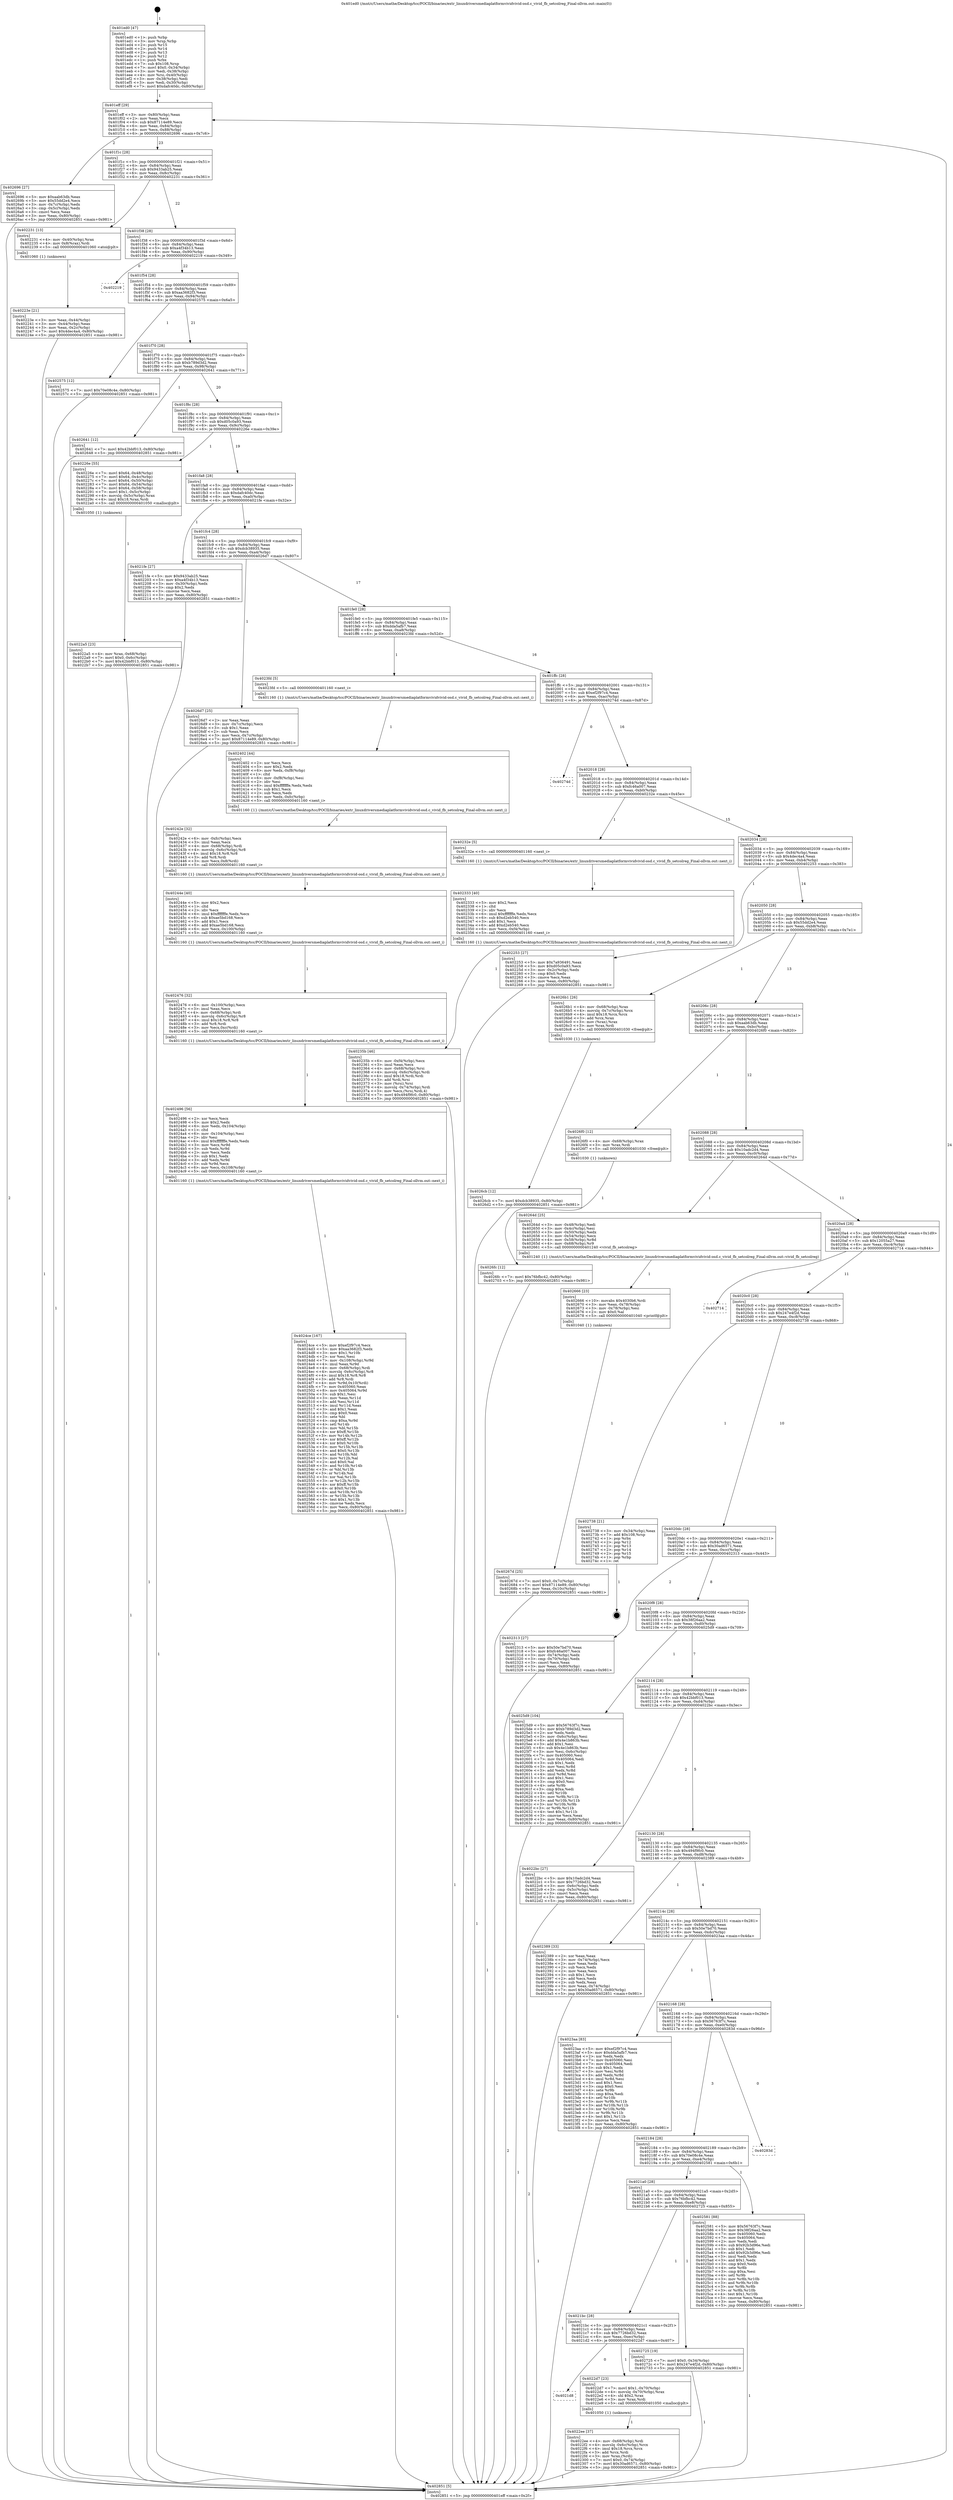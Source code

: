 digraph "0x401ed0" {
  label = "0x401ed0 (/mnt/c/Users/mathe/Desktop/tcc/POCII/binaries/extr_linuxdriversmediaplatformvividvivid-osd.c_vivid_fb_setcolreg_Final-ollvm.out::main(0))"
  labelloc = "t"
  node[shape=record]

  Entry [label="",width=0.3,height=0.3,shape=circle,fillcolor=black,style=filled]
  "0x401eff" [label="{
     0x401eff [29]\l
     | [instrs]\l
     &nbsp;&nbsp;0x401eff \<+3\>: mov -0x80(%rbp),%eax\l
     &nbsp;&nbsp;0x401f02 \<+2\>: mov %eax,%ecx\l
     &nbsp;&nbsp;0x401f04 \<+6\>: sub $0x87114e89,%ecx\l
     &nbsp;&nbsp;0x401f0a \<+6\>: mov %eax,-0x84(%rbp)\l
     &nbsp;&nbsp;0x401f10 \<+6\>: mov %ecx,-0x88(%rbp)\l
     &nbsp;&nbsp;0x401f16 \<+6\>: je 0000000000402696 \<main+0x7c6\>\l
  }"]
  "0x402696" [label="{
     0x402696 [27]\l
     | [instrs]\l
     &nbsp;&nbsp;0x402696 \<+5\>: mov $0xaab63db,%eax\l
     &nbsp;&nbsp;0x40269b \<+5\>: mov $0x55dd2e4,%ecx\l
     &nbsp;&nbsp;0x4026a0 \<+3\>: mov -0x7c(%rbp),%edx\l
     &nbsp;&nbsp;0x4026a3 \<+3\>: cmp -0x5c(%rbp),%edx\l
     &nbsp;&nbsp;0x4026a6 \<+3\>: cmovl %ecx,%eax\l
     &nbsp;&nbsp;0x4026a9 \<+3\>: mov %eax,-0x80(%rbp)\l
     &nbsp;&nbsp;0x4026ac \<+5\>: jmp 0000000000402851 \<main+0x981\>\l
  }"]
  "0x401f1c" [label="{
     0x401f1c [28]\l
     | [instrs]\l
     &nbsp;&nbsp;0x401f1c \<+5\>: jmp 0000000000401f21 \<main+0x51\>\l
     &nbsp;&nbsp;0x401f21 \<+6\>: mov -0x84(%rbp),%eax\l
     &nbsp;&nbsp;0x401f27 \<+5\>: sub $0x9433ab25,%eax\l
     &nbsp;&nbsp;0x401f2c \<+6\>: mov %eax,-0x8c(%rbp)\l
     &nbsp;&nbsp;0x401f32 \<+6\>: je 0000000000402231 \<main+0x361\>\l
  }"]
  Exit [label="",width=0.3,height=0.3,shape=circle,fillcolor=black,style=filled,peripheries=2]
  "0x402231" [label="{
     0x402231 [13]\l
     | [instrs]\l
     &nbsp;&nbsp;0x402231 \<+4\>: mov -0x40(%rbp),%rax\l
     &nbsp;&nbsp;0x402235 \<+4\>: mov 0x8(%rax),%rdi\l
     &nbsp;&nbsp;0x402239 \<+5\>: call 0000000000401060 \<atoi@plt\>\l
     | [calls]\l
     &nbsp;&nbsp;0x401060 \{1\} (unknown)\l
  }"]
  "0x401f38" [label="{
     0x401f38 [28]\l
     | [instrs]\l
     &nbsp;&nbsp;0x401f38 \<+5\>: jmp 0000000000401f3d \<main+0x6d\>\l
     &nbsp;&nbsp;0x401f3d \<+6\>: mov -0x84(%rbp),%eax\l
     &nbsp;&nbsp;0x401f43 \<+5\>: sub $0xa4f34b13,%eax\l
     &nbsp;&nbsp;0x401f48 \<+6\>: mov %eax,-0x90(%rbp)\l
     &nbsp;&nbsp;0x401f4e \<+6\>: je 0000000000402219 \<main+0x349\>\l
  }"]
  "0x4026fc" [label="{
     0x4026fc [12]\l
     | [instrs]\l
     &nbsp;&nbsp;0x4026fc \<+7\>: movl $0x76bfbc42,-0x80(%rbp)\l
     &nbsp;&nbsp;0x402703 \<+5\>: jmp 0000000000402851 \<main+0x981\>\l
  }"]
  "0x402219" [label="{
     0x402219\l
  }", style=dashed]
  "0x401f54" [label="{
     0x401f54 [28]\l
     | [instrs]\l
     &nbsp;&nbsp;0x401f54 \<+5\>: jmp 0000000000401f59 \<main+0x89\>\l
     &nbsp;&nbsp;0x401f59 \<+6\>: mov -0x84(%rbp),%eax\l
     &nbsp;&nbsp;0x401f5f \<+5\>: sub $0xaa3682f3,%eax\l
     &nbsp;&nbsp;0x401f64 \<+6\>: mov %eax,-0x94(%rbp)\l
     &nbsp;&nbsp;0x401f6a \<+6\>: je 0000000000402575 \<main+0x6a5\>\l
  }"]
  "0x4026cb" [label="{
     0x4026cb [12]\l
     | [instrs]\l
     &nbsp;&nbsp;0x4026cb \<+7\>: movl $0xdcb38935,-0x80(%rbp)\l
     &nbsp;&nbsp;0x4026d2 \<+5\>: jmp 0000000000402851 \<main+0x981\>\l
  }"]
  "0x402575" [label="{
     0x402575 [12]\l
     | [instrs]\l
     &nbsp;&nbsp;0x402575 \<+7\>: movl $0x70e08c4e,-0x80(%rbp)\l
     &nbsp;&nbsp;0x40257c \<+5\>: jmp 0000000000402851 \<main+0x981\>\l
  }"]
  "0x401f70" [label="{
     0x401f70 [28]\l
     | [instrs]\l
     &nbsp;&nbsp;0x401f70 \<+5\>: jmp 0000000000401f75 \<main+0xa5\>\l
     &nbsp;&nbsp;0x401f75 \<+6\>: mov -0x84(%rbp),%eax\l
     &nbsp;&nbsp;0x401f7b \<+5\>: sub $0xb789d3d2,%eax\l
     &nbsp;&nbsp;0x401f80 \<+6\>: mov %eax,-0x98(%rbp)\l
     &nbsp;&nbsp;0x401f86 \<+6\>: je 0000000000402641 \<main+0x771\>\l
  }"]
  "0x40267d" [label="{
     0x40267d [25]\l
     | [instrs]\l
     &nbsp;&nbsp;0x40267d \<+7\>: movl $0x0,-0x7c(%rbp)\l
     &nbsp;&nbsp;0x402684 \<+7\>: movl $0x87114e89,-0x80(%rbp)\l
     &nbsp;&nbsp;0x40268b \<+6\>: mov %eax,-0x10c(%rbp)\l
     &nbsp;&nbsp;0x402691 \<+5\>: jmp 0000000000402851 \<main+0x981\>\l
  }"]
  "0x402641" [label="{
     0x402641 [12]\l
     | [instrs]\l
     &nbsp;&nbsp;0x402641 \<+7\>: movl $0x42bbf013,-0x80(%rbp)\l
     &nbsp;&nbsp;0x402648 \<+5\>: jmp 0000000000402851 \<main+0x981\>\l
  }"]
  "0x401f8c" [label="{
     0x401f8c [28]\l
     | [instrs]\l
     &nbsp;&nbsp;0x401f8c \<+5\>: jmp 0000000000401f91 \<main+0xc1\>\l
     &nbsp;&nbsp;0x401f91 \<+6\>: mov -0x84(%rbp),%eax\l
     &nbsp;&nbsp;0x401f97 \<+5\>: sub $0xd05c0a93,%eax\l
     &nbsp;&nbsp;0x401f9c \<+6\>: mov %eax,-0x9c(%rbp)\l
     &nbsp;&nbsp;0x401fa2 \<+6\>: je 000000000040226e \<main+0x39e\>\l
  }"]
  "0x402666" [label="{
     0x402666 [23]\l
     | [instrs]\l
     &nbsp;&nbsp;0x402666 \<+10\>: movabs $0x4030b6,%rdi\l
     &nbsp;&nbsp;0x402670 \<+3\>: mov %eax,-0x78(%rbp)\l
     &nbsp;&nbsp;0x402673 \<+3\>: mov -0x78(%rbp),%esi\l
     &nbsp;&nbsp;0x402676 \<+2\>: mov $0x0,%al\l
     &nbsp;&nbsp;0x402678 \<+5\>: call 0000000000401040 \<printf@plt\>\l
     | [calls]\l
     &nbsp;&nbsp;0x401040 \{1\} (unknown)\l
  }"]
  "0x40226e" [label="{
     0x40226e [55]\l
     | [instrs]\l
     &nbsp;&nbsp;0x40226e \<+7\>: movl $0x64,-0x48(%rbp)\l
     &nbsp;&nbsp;0x402275 \<+7\>: movl $0x64,-0x4c(%rbp)\l
     &nbsp;&nbsp;0x40227c \<+7\>: movl $0x64,-0x50(%rbp)\l
     &nbsp;&nbsp;0x402283 \<+7\>: movl $0x64,-0x54(%rbp)\l
     &nbsp;&nbsp;0x40228a \<+7\>: movl $0x64,-0x58(%rbp)\l
     &nbsp;&nbsp;0x402291 \<+7\>: movl $0x1,-0x5c(%rbp)\l
     &nbsp;&nbsp;0x402298 \<+4\>: movslq -0x5c(%rbp),%rax\l
     &nbsp;&nbsp;0x40229c \<+4\>: imul $0x18,%rax,%rdi\l
     &nbsp;&nbsp;0x4022a0 \<+5\>: call 0000000000401050 \<malloc@plt\>\l
     | [calls]\l
     &nbsp;&nbsp;0x401050 \{1\} (unknown)\l
  }"]
  "0x401fa8" [label="{
     0x401fa8 [28]\l
     | [instrs]\l
     &nbsp;&nbsp;0x401fa8 \<+5\>: jmp 0000000000401fad \<main+0xdd\>\l
     &nbsp;&nbsp;0x401fad \<+6\>: mov -0x84(%rbp),%eax\l
     &nbsp;&nbsp;0x401fb3 \<+5\>: sub $0xdafc40dc,%eax\l
     &nbsp;&nbsp;0x401fb8 \<+6\>: mov %eax,-0xa0(%rbp)\l
     &nbsp;&nbsp;0x401fbe \<+6\>: je 00000000004021fe \<main+0x32e\>\l
  }"]
  "0x4024ce" [label="{
     0x4024ce [167]\l
     | [instrs]\l
     &nbsp;&nbsp;0x4024ce \<+5\>: mov $0xef2f97c4,%ecx\l
     &nbsp;&nbsp;0x4024d3 \<+5\>: mov $0xaa3682f3,%edx\l
     &nbsp;&nbsp;0x4024d8 \<+3\>: mov $0x1,%r10b\l
     &nbsp;&nbsp;0x4024db \<+2\>: xor %esi,%esi\l
     &nbsp;&nbsp;0x4024dd \<+7\>: mov -0x108(%rbp),%r9d\l
     &nbsp;&nbsp;0x4024e4 \<+4\>: imul %eax,%r9d\l
     &nbsp;&nbsp;0x4024e8 \<+4\>: mov -0x68(%rbp),%rdi\l
     &nbsp;&nbsp;0x4024ec \<+4\>: movslq -0x6c(%rbp),%r8\l
     &nbsp;&nbsp;0x4024f0 \<+4\>: imul $0x18,%r8,%r8\l
     &nbsp;&nbsp;0x4024f4 \<+3\>: add %r8,%rdi\l
     &nbsp;&nbsp;0x4024f7 \<+4\>: mov %r9d,0x10(%rdi)\l
     &nbsp;&nbsp;0x4024fb \<+7\>: mov 0x405060,%eax\l
     &nbsp;&nbsp;0x402502 \<+8\>: mov 0x405064,%r9d\l
     &nbsp;&nbsp;0x40250a \<+3\>: sub $0x1,%esi\l
     &nbsp;&nbsp;0x40250d \<+3\>: mov %eax,%r11d\l
     &nbsp;&nbsp;0x402510 \<+3\>: add %esi,%r11d\l
     &nbsp;&nbsp;0x402513 \<+4\>: imul %r11d,%eax\l
     &nbsp;&nbsp;0x402517 \<+3\>: and $0x1,%eax\l
     &nbsp;&nbsp;0x40251a \<+3\>: cmp $0x0,%eax\l
     &nbsp;&nbsp;0x40251d \<+3\>: sete %bl\l
     &nbsp;&nbsp;0x402520 \<+4\>: cmp $0xa,%r9d\l
     &nbsp;&nbsp;0x402524 \<+4\>: setl %r14b\l
     &nbsp;&nbsp;0x402528 \<+3\>: mov %bl,%r15b\l
     &nbsp;&nbsp;0x40252b \<+4\>: xor $0xff,%r15b\l
     &nbsp;&nbsp;0x40252f \<+3\>: mov %r14b,%r12b\l
     &nbsp;&nbsp;0x402532 \<+4\>: xor $0xff,%r12b\l
     &nbsp;&nbsp;0x402536 \<+4\>: xor $0x0,%r10b\l
     &nbsp;&nbsp;0x40253a \<+3\>: mov %r15b,%r13b\l
     &nbsp;&nbsp;0x40253d \<+4\>: and $0x0,%r13b\l
     &nbsp;&nbsp;0x402541 \<+3\>: and %r10b,%bl\l
     &nbsp;&nbsp;0x402544 \<+3\>: mov %r12b,%al\l
     &nbsp;&nbsp;0x402547 \<+2\>: and $0x0,%al\l
     &nbsp;&nbsp;0x402549 \<+3\>: and %r10b,%r14b\l
     &nbsp;&nbsp;0x40254c \<+3\>: or %bl,%r13b\l
     &nbsp;&nbsp;0x40254f \<+3\>: or %r14b,%al\l
     &nbsp;&nbsp;0x402552 \<+3\>: xor %al,%r13b\l
     &nbsp;&nbsp;0x402555 \<+3\>: or %r12b,%r15b\l
     &nbsp;&nbsp;0x402558 \<+4\>: xor $0xff,%r15b\l
     &nbsp;&nbsp;0x40255c \<+4\>: or $0x0,%r10b\l
     &nbsp;&nbsp;0x402560 \<+3\>: and %r10b,%r15b\l
     &nbsp;&nbsp;0x402563 \<+3\>: or %r15b,%r13b\l
     &nbsp;&nbsp;0x402566 \<+4\>: test $0x1,%r13b\l
     &nbsp;&nbsp;0x40256a \<+3\>: cmovne %edx,%ecx\l
     &nbsp;&nbsp;0x40256d \<+3\>: mov %ecx,-0x80(%rbp)\l
     &nbsp;&nbsp;0x402570 \<+5\>: jmp 0000000000402851 \<main+0x981\>\l
  }"]
  "0x4021fe" [label="{
     0x4021fe [27]\l
     | [instrs]\l
     &nbsp;&nbsp;0x4021fe \<+5\>: mov $0x9433ab25,%eax\l
     &nbsp;&nbsp;0x402203 \<+5\>: mov $0xa4f34b13,%ecx\l
     &nbsp;&nbsp;0x402208 \<+3\>: mov -0x30(%rbp),%edx\l
     &nbsp;&nbsp;0x40220b \<+3\>: cmp $0x2,%edx\l
     &nbsp;&nbsp;0x40220e \<+3\>: cmovne %ecx,%eax\l
     &nbsp;&nbsp;0x402211 \<+3\>: mov %eax,-0x80(%rbp)\l
     &nbsp;&nbsp;0x402214 \<+5\>: jmp 0000000000402851 \<main+0x981\>\l
  }"]
  "0x401fc4" [label="{
     0x401fc4 [28]\l
     | [instrs]\l
     &nbsp;&nbsp;0x401fc4 \<+5\>: jmp 0000000000401fc9 \<main+0xf9\>\l
     &nbsp;&nbsp;0x401fc9 \<+6\>: mov -0x84(%rbp),%eax\l
     &nbsp;&nbsp;0x401fcf \<+5\>: sub $0xdcb38935,%eax\l
     &nbsp;&nbsp;0x401fd4 \<+6\>: mov %eax,-0xa4(%rbp)\l
     &nbsp;&nbsp;0x401fda \<+6\>: je 00000000004026d7 \<main+0x807\>\l
  }"]
  "0x402851" [label="{
     0x402851 [5]\l
     | [instrs]\l
     &nbsp;&nbsp;0x402851 \<+5\>: jmp 0000000000401eff \<main+0x2f\>\l
  }"]
  "0x401ed0" [label="{
     0x401ed0 [47]\l
     | [instrs]\l
     &nbsp;&nbsp;0x401ed0 \<+1\>: push %rbp\l
     &nbsp;&nbsp;0x401ed1 \<+3\>: mov %rsp,%rbp\l
     &nbsp;&nbsp;0x401ed4 \<+2\>: push %r15\l
     &nbsp;&nbsp;0x401ed6 \<+2\>: push %r14\l
     &nbsp;&nbsp;0x401ed8 \<+2\>: push %r13\l
     &nbsp;&nbsp;0x401eda \<+2\>: push %r12\l
     &nbsp;&nbsp;0x401edc \<+1\>: push %rbx\l
     &nbsp;&nbsp;0x401edd \<+7\>: sub $0x108,%rsp\l
     &nbsp;&nbsp;0x401ee4 \<+7\>: movl $0x0,-0x34(%rbp)\l
     &nbsp;&nbsp;0x401eeb \<+3\>: mov %edi,-0x38(%rbp)\l
     &nbsp;&nbsp;0x401eee \<+4\>: mov %rsi,-0x40(%rbp)\l
     &nbsp;&nbsp;0x401ef2 \<+3\>: mov -0x38(%rbp),%edi\l
     &nbsp;&nbsp;0x401ef5 \<+3\>: mov %edi,-0x30(%rbp)\l
     &nbsp;&nbsp;0x401ef8 \<+7\>: movl $0xdafc40dc,-0x80(%rbp)\l
  }"]
  "0x40223e" [label="{
     0x40223e [21]\l
     | [instrs]\l
     &nbsp;&nbsp;0x40223e \<+3\>: mov %eax,-0x44(%rbp)\l
     &nbsp;&nbsp;0x402241 \<+3\>: mov -0x44(%rbp),%eax\l
     &nbsp;&nbsp;0x402244 \<+3\>: mov %eax,-0x2c(%rbp)\l
     &nbsp;&nbsp;0x402247 \<+7\>: movl $0x4dec4a4,-0x80(%rbp)\l
     &nbsp;&nbsp;0x40224e \<+5\>: jmp 0000000000402851 \<main+0x981\>\l
  }"]
  "0x402496" [label="{
     0x402496 [56]\l
     | [instrs]\l
     &nbsp;&nbsp;0x402496 \<+2\>: xor %ecx,%ecx\l
     &nbsp;&nbsp;0x402498 \<+5\>: mov $0x2,%edx\l
     &nbsp;&nbsp;0x40249d \<+6\>: mov %edx,-0x104(%rbp)\l
     &nbsp;&nbsp;0x4024a3 \<+1\>: cltd\l
     &nbsp;&nbsp;0x4024a4 \<+6\>: mov -0x104(%rbp),%esi\l
     &nbsp;&nbsp;0x4024aa \<+2\>: idiv %esi\l
     &nbsp;&nbsp;0x4024ac \<+6\>: imul $0xfffffffe,%edx,%edx\l
     &nbsp;&nbsp;0x4024b2 \<+3\>: mov %ecx,%r9d\l
     &nbsp;&nbsp;0x4024b5 \<+3\>: sub %edx,%r9d\l
     &nbsp;&nbsp;0x4024b8 \<+2\>: mov %ecx,%edx\l
     &nbsp;&nbsp;0x4024ba \<+3\>: sub $0x1,%edx\l
     &nbsp;&nbsp;0x4024bd \<+3\>: add %edx,%r9d\l
     &nbsp;&nbsp;0x4024c0 \<+3\>: sub %r9d,%ecx\l
     &nbsp;&nbsp;0x4024c3 \<+6\>: mov %ecx,-0x108(%rbp)\l
     &nbsp;&nbsp;0x4024c9 \<+5\>: call 0000000000401160 \<next_i\>\l
     | [calls]\l
     &nbsp;&nbsp;0x401160 \{1\} (/mnt/c/Users/mathe/Desktop/tcc/POCII/binaries/extr_linuxdriversmediaplatformvividvivid-osd.c_vivid_fb_setcolreg_Final-ollvm.out::next_i)\l
  }"]
  "0x4026d7" [label="{
     0x4026d7 [25]\l
     | [instrs]\l
     &nbsp;&nbsp;0x4026d7 \<+2\>: xor %eax,%eax\l
     &nbsp;&nbsp;0x4026d9 \<+3\>: mov -0x7c(%rbp),%ecx\l
     &nbsp;&nbsp;0x4026dc \<+3\>: sub $0x1,%eax\l
     &nbsp;&nbsp;0x4026df \<+2\>: sub %eax,%ecx\l
     &nbsp;&nbsp;0x4026e1 \<+3\>: mov %ecx,-0x7c(%rbp)\l
     &nbsp;&nbsp;0x4026e4 \<+7\>: movl $0x87114e89,-0x80(%rbp)\l
     &nbsp;&nbsp;0x4026eb \<+5\>: jmp 0000000000402851 \<main+0x981\>\l
  }"]
  "0x401fe0" [label="{
     0x401fe0 [28]\l
     | [instrs]\l
     &nbsp;&nbsp;0x401fe0 \<+5\>: jmp 0000000000401fe5 \<main+0x115\>\l
     &nbsp;&nbsp;0x401fe5 \<+6\>: mov -0x84(%rbp),%eax\l
     &nbsp;&nbsp;0x401feb \<+5\>: sub $0xdda5afb7,%eax\l
     &nbsp;&nbsp;0x401ff0 \<+6\>: mov %eax,-0xa8(%rbp)\l
     &nbsp;&nbsp;0x401ff6 \<+6\>: je 00000000004023fd \<main+0x52d\>\l
  }"]
  "0x402476" [label="{
     0x402476 [32]\l
     | [instrs]\l
     &nbsp;&nbsp;0x402476 \<+6\>: mov -0x100(%rbp),%ecx\l
     &nbsp;&nbsp;0x40247c \<+3\>: imul %eax,%ecx\l
     &nbsp;&nbsp;0x40247f \<+4\>: mov -0x68(%rbp),%rdi\l
     &nbsp;&nbsp;0x402483 \<+4\>: movslq -0x6c(%rbp),%r8\l
     &nbsp;&nbsp;0x402487 \<+4\>: imul $0x18,%r8,%r8\l
     &nbsp;&nbsp;0x40248b \<+3\>: add %r8,%rdi\l
     &nbsp;&nbsp;0x40248e \<+3\>: mov %ecx,0xc(%rdi)\l
     &nbsp;&nbsp;0x402491 \<+5\>: call 0000000000401160 \<next_i\>\l
     | [calls]\l
     &nbsp;&nbsp;0x401160 \{1\} (/mnt/c/Users/mathe/Desktop/tcc/POCII/binaries/extr_linuxdriversmediaplatformvividvivid-osd.c_vivid_fb_setcolreg_Final-ollvm.out::next_i)\l
  }"]
  "0x4023fd" [label="{
     0x4023fd [5]\l
     | [instrs]\l
     &nbsp;&nbsp;0x4023fd \<+5\>: call 0000000000401160 \<next_i\>\l
     | [calls]\l
     &nbsp;&nbsp;0x401160 \{1\} (/mnt/c/Users/mathe/Desktop/tcc/POCII/binaries/extr_linuxdriversmediaplatformvividvivid-osd.c_vivid_fb_setcolreg_Final-ollvm.out::next_i)\l
  }"]
  "0x401ffc" [label="{
     0x401ffc [28]\l
     | [instrs]\l
     &nbsp;&nbsp;0x401ffc \<+5\>: jmp 0000000000402001 \<main+0x131\>\l
     &nbsp;&nbsp;0x402001 \<+6\>: mov -0x84(%rbp),%eax\l
     &nbsp;&nbsp;0x402007 \<+5\>: sub $0xef2f97c4,%eax\l
     &nbsp;&nbsp;0x40200c \<+6\>: mov %eax,-0xac(%rbp)\l
     &nbsp;&nbsp;0x402012 \<+6\>: je 000000000040274d \<main+0x87d\>\l
  }"]
  "0x40244e" [label="{
     0x40244e [40]\l
     | [instrs]\l
     &nbsp;&nbsp;0x40244e \<+5\>: mov $0x2,%ecx\l
     &nbsp;&nbsp;0x402453 \<+1\>: cltd\l
     &nbsp;&nbsp;0x402454 \<+2\>: idiv %ecx\l
     &nbsp;&nbsp;0x402456 \<+6\>: imul $0xfffffffe,%edx,%ecx\l
     &nbsp;&nbsp;0x40245c \<+6\>: sub $0xae5bd168,%ecx\l
     &nbsp;&nbsp;0x402462 \<+3\>: add $0x1,%ecx\l
     &nbsp;&nbsp;0x402465 \<+6\>: add $0xae5bd168,%ecx\l
     &nbsp;&nbsp;0x40246b \<+6\>: mov %ecx,-0x100(%rbp)\l
     &nbsp;&nbsp;0x402471 \<+5\>: call 0000000000401160 \<next_i\>\l
     | [calls]\l
     &nbsp;&nbsp;0x401160 \{1\} (/mnt/c/Users/mathe/Desktop/tcc/POCII/binaries/extr_linuxdriversmediaplatformvividvivid-osd.c_vivid_fb_setcolreg_Final-ollvm.out::next_i)\l
  }"]
  "0x40274d" [label="{
     0x40274d\l
  }", style=dashed]
  "0x402018" [label="{
     0x402018 [28]\l
     | [instrs]\l
     &nbsp;&nbsp;0x402018 \<+5\>: jmp 000000000040201d \<main+0x14d\>\l
     &nbsp;&nbsp;0x40201d \<+6\>: mov -0x84(%rbp),%eax\l
     &nbsp;&nbsp;0x402023 \<+5\>: sub $0xfc46a007,%eax\l
     &nbsp;&nbsp;0x402028 \<+6\>: mov %eax,-0xb0(%rbp)\l
     &nbsp;&nbsp;0x40202e \<+6\>: je 000000000040232e \<main+0x45e\>\l
  }"]
  "0x40242e" [label="{
     0x40242e [32]\l
     | [instrs]\l
     &nbsp;&nbsp;0x40242e \<+6\>: mov -0xfc(%rbp),%ecx\l
     &nbsp;&nbsp;0x402434 \<+3\>: imul %eax,%ecx\l
     &nbsp;&nbsp;0x402437 \<+4\>: mov -0x68(%rbp),%rdi\l
     &nbsp;&nbsp;0x40243b \<+4\>: movslq -0x6c(%rbp),%r8\l
     &nbsp;&nbsp;0x40243f \<+4\>: imul $0x18,%r8,%r8\l
     &nbsp;&nbsp;0x402443 \<+3\>: add %r8,%rdi\l
     &nbsp;&nbsp;0x402446 \<+3\>: mov %ecx,0x8(%rdi)\l
     &nbsp;&nbsp;0x402449 \<+5\>: call 0000000000401160 \<next_i\>\l
     | [calls]\l
     &nbsp;&nbsp;0x401160 \{1\} (/mnt/c/Users/mathe/Desktop/tcc/POCII/binaries/extr_linuxdriversmediaplatformvividvivid-osd.c_vivid_fb_setcolreg_Final-ollvm.out::next_i)\l
  }"]
  "0x40232e" [label="{
     0x40232e [5]\l
     | [instrs]\l
     &nbsp;&nbsp;0x40232e \<+5\>: call 0000000000401160 \<next_i\>\l
     | [calls]\l
     &nbsp;&nbsp;0x401160 \{1\} (/mnt/c/Users/mathe/Desktop/tcc/POCII/binaries/extr_linuxdriversmediaplatformvividvivid-osd.c_vivid_fb_setcolreg_Final-ollvm.out::next_i)\l
  }"]
  "0x402034" [label="{
     0x402034 [28]\l
     | [instrs]\l
     &nbsp;&nbsp;0x402034 \<+5\>: jmp 0000000000402039 \<main+0x169\>\l
     &nbsp;&nbsp;0x402039 \<+6\>: mov -0x84(%rbp),%eax\l
     &nbsp;&nbsp;0x40203f \<+5\>: sub $0x4dec4a4,%eax\l
     &nbsp;&nbsp;0x402044 \<+6\>: mov %eax,-0xb4(%rbp)\l
     &nbsp;&nbsp;0x40204a \<+6\>: je 0000000000402253 \<main+0x383\>\l
  }"]
  "0x402402" [label="{
     0x402402 [44]\l
     | [instrs]\l
     &nbsp;&nbsp;0x402402 \<+2\>: xor %ecx,%ecx\l
     &nbsp;&nbsp;0x402404 \<+5\>: mov $0x2,%edx\l
     &nbsp;&nbsp;0x402409 \<+6\>: mov %edx,-0xf8(%rbp)\l
     &nbsp;&nbsp;0x40240f \<+1\>: cltd\l
     &nbsp;&nbsp;0x402410 \<+6\>: mov -0xf8(%rbp),%esi\l
     &nbsp;&nbsp;0x402416 \<+2\>: idiv %esi\l
     &nbsp;&nbsp;0x402418 \<+6\>: imul $0xfffffffe,%edx,%edx\l
     &nbsp;&nbsp;0x40241e \<+3\>: sub $0x1,%ecx\l
     &nbsp;&nbsp;0x402421 \<+2\>: sub %ecx,%edx\l
     &nbsp;&nbsp;0x402423 \<+6\>: mov %edx,-0xfc(%rbp)\l
     &nbsp;&nbsp;0x402429 \<+5\>: call 0000000000401160 \<next_i\>\l
     | [calls]\l
     &nbsp;&nbsp;0x401160 \{1\} (/mnt/c/Users/mathe/Desktop/tcc/POCII/binaries/extr_linuxdriversmediaplatformvividvivid-osd.c_vivid_fb_setcolreg_Final-ollvm.out::next_i)\l
  }"]
  "0x402253" [label="{
     0x402253 [27]\l
     | [instrs]\l
     &nbsp;&nbsp;0x402253 \<+5\>: mov $0x7a936491,%eax\l
     &nbsp;&nbsp;0x402258 \<+5\>: mov $0xd05c0a93,%ecx\l
     &nbsp;&nbsp;0x40225d \<+3\>: mov -0x2c(%rbp),%edx\l
     &nbsp;&nbsp;0x402260 \<+3\>: cmp $0x0,%edx\l
     &nbsp;&nbsp;0x402263 \<+3\>: cmove %ecx,%eax\l
     &nbsp;&nbsp;0x402266 \<+3\>: mov %eax,-0x80(%rbp)\l
     &nbsp;&nbsp;0x402269 \<+5\>: jmp 0000000000402851 \<main+0x981\>\l
  }"]
  "0x402050" [label="{
     0x402050 [28]\l
     | [instrs]\l
     &nbsp;&nbsp;0x402050 \<+5\>: jmp 0000000000402055 \<main+0x185\>\l
     &nbsp;&nbsp;0x402055 \<+6\>: mov -0x84(%rbp),%eax\l
     &nbsp;&nbsp;0x40205b \<+5\>: sub $0x55dd2e4,%eax\l
     &nbsp;&nbsp;0x402060 \<+6\>: mov %eax,-0xb8(%rbp)\l
     &nbsp;&nbsp;0x402066 \<+6\>: je 00000000004026b1 \<main+0x7e1\>\l
  }"]
  "0x4022a5" [label="{
     0x4022a5 [23]\l
     | [instrs]\l
     &nbsp;&nbsp;0x4022a5 \<+4\>: mov %rax,-0x68(%rbp)\l
     &nbsp;&nbsp;0x4022a9 \<+7\>: movl $0x0,-0x6c(%rbp)\l
     &nbsp;&nbsp;0x4022b0 \<+7\>: movl $0x42bbf013,-0x80(%rbp)\l
     &nbsp;&nbsp;0x4022b7 \<+5\>: jmp 0000000000402851 \<main+0x981\>\l
  }"]
  "0x40235b" [label="{
     0x40235b [46]\l
     | [instrs]\l
     &nbsp;&nbsp;0x40235b \<+6\>: mov -0xf4(%rbp),%ecx\l
     &nbsp;&nbsp;0x402361 \<+3\>: imul %eax,%ecx\l
     &nbsp;&nbsp;0x402364 \<+4\>: mov -0x68(%rbp),%rsi\l
     &nbsp;&nbsp;0x402368 \<+4\>: movslq -0x6c(%rbp),%rdi\l
     &nbsp;&nbsp;0x40236c \<+4\>: imul $0x18,%rdi,%rdi\l
     &nbsp;&nbsp;0x402370 \<+3\>: add %rdi,%rsi\l
     &nbsp;&nbsp;0x402373 \<+3\>: mov (%rsi),%rsi\l
     &nbsp;&nbsp;0x402376 \<+4\>: movslq -0x74(%rbp),%rdi\l
     &nbsp;&nbsp;0x40237a \<+3\>: mov %ecx,(%rsi,%rdi,4)\l
     &nbsp;&nbsp;0x40237d \<+7\>: movl $0x494f9fc0,-0x80(%rbp)\l
     &nbsp;&nbsp;0x402384 \<+5\>: jmp 0000000000402851 \<main+0x981\>\l
  }"]
  "0x4026b1" [label="{
     0x4026b1 [26]\l
     | [instrs]\l
     &nbsp;&nbsp;0x4026b1 \<+4\>: mov -0x68(%rbp),%rax\l
     &nbsp;&nbsp;0x4026b5 \<+4\>: movslq -0x7c(%rbp),%rcx\l
     &nbsp;&nbsp;0x4026b9 \<+4\>: imul $0x18,%rcx,%rcx\l
     &nbsp;&nbsp;0x4026bd \<+3\>: add %rcx,%rax\l
     &nbsp;&nbsp;0x4026c0 \<+3\>: mov (%rax),%rax\l
     &nbsp;&nbsp;0x4026c3 \<+3\>: mov %rax,%rdi\l
     &nbsp;&nbsp;0x4026c6 \<+5\>: call 0000000000401030 \<free@plt\>\l
     | [calls]\l
     &nbsp;&nbsp;0x401030 \{1\} (unknown)\l
  }"]
  "0x40206c" [label="{
     0x40206c [28]\l
     | [instrs]\l
     &nbsp;&nbsp;0x40206c \<+5\>: jmp 0000000000402071 \<main+0x1a1\>\l
     &nbsp;&nbsp;0x402071 \<+6\>: mov -0x84(%rbp),%eax\l
     &nbsp;&nbsp;0x402077 \<+5\>: sub $0xaab63db,%eax\l
     &nbsp;&nbsp;0x40207c \<+6\>: mov %eax,-0xbc(%rbp)\l
     &nbsp;&nbsp;0x402082 \<+6\>: je 00000000004026f0 \<main+0x820\>\l
  }"]
  "0x402333" [label="{
     0x402333 [40]\l
     | [instrs]\l
     &nbsp;&nbsp;0x402333 \<+5\>: mov $0x2,%ecx\l
     &nbsp;&nbsp;0x402338 \<+1\>: cltd\l
     &nbsp;&nbsp;0x402339 \<+2\>: idiv %ecx\l
     &nbsp;&nbsp;0x40233b \<+6\>: imul $0xfffffffe,%edx,%ecx\l
     &nbsp;&nbsp;0x402341 \<+6\>: sub $0xd2eb540,%ecx\l
     &nbsp;&nbsp;0x402347 \<+3\>: add $0x1,%ecx\l
     &nbsp;&nbsp;0x40234a \<+6\>: add $0xd2eb540,%ecx\l
     &nbsp;&nbsp;0x402350 \<+6\>: mov %ecx,-0xf4(%rbp)\l
     &nbsp;&nbsp;0x402356 \<+5\>: call 0000000000401160 \<next_i\>\l
     | [calls]\l
     &nbsp;&nbsp;0x401160 \{1\} (/mnt/c/Users/mathe/Desktop/tcc/POCII/binaries/extr_linuxdriversmediaplatformvividvivid-osd.c_vivid_fb_setcolreg_Final-ollvm.out::next_i)\l
  }"]
  "0x4026f0" [label="{
     0x4026f0 [12]\l
     | [instrs]\l
     &nbsp;&nbsp;0x4026f0 \<+4\>: mov -0x68(%rbp),%rax\l
     &nbsp;&nbsp;0x4026f4 \<+3\>: mov %rax,%rdi\l
     &nbsp;&nbsp;0x4026f7 \<+5\>: call 0000000000401030 \<free@plt\>\l
     | [calls]\l
     &nbsp;&nbsp;0x401030 \{1\} (unknown)\l
  }"]
  "0x402088" [label="{
     0x402088 [28]\l
     | [instrs]\l
     &nbsp;&nbsp;0x402088 \<+5\>: jmp 000000000040208d \<main+0x1bd\>\l
     &nbsp;&nbsp;0x40208d \<+6\>: mov -0x84(%rbp),%eax\l
     &nbsp;&nbsp;0x402093 \<+5\>: sub $0x10adc2d4,%eax\l
     &nbsp;&nbsp;0x402098 \<+6\>: mov %eax,-0xc0(%rbp)\l
     &nbsp;&nbsp;0x40209e \<+6\>: je 000000000040264d \<main+0x77d\>\l
  }"]
  "0x4022ee" [label="{
     0x4022ee [37]\l
     | [instrs]\l
     &nbsp;&nbsp;0x4022ee \<+4\>: mov -0x68(%rbp),%rdi\l
     &nbsp;&nbsp;0x4022f2 \<+4\>: movslq -0x6c(%rbp),%rcx\l
     &nbsp;&nbsp;0x4022f6 \<+4\>: imul $0x18,%rcx,%rcx\l
     &nbsp;&nbsp;0x4022fa \<+3\>: add %rcx,%rdi\l
     &nbsp;&nbsp;0x4022fd \<+3\>: mov %rax,(%rdi)\l
     &nbsp;&nbsp;0x402300 \<+7\>: movl $0x0,-0x74(%rbp)\l
     &nbsp;&nbsp;0x402307 \<+7\>: movl $0x30ad6571,-0x80(%rbp)\l
     &nbsp;&nbsp;0x40230e \<+5\>: jmp 0000000000402851 \<main+0x981\>\l
  }"]
  "0x40264d" [label="{
     0x40264d [25]\l
     | [instrs]\l
     &nbsp;&nbsp;0x40264d \<+3\>: mov -0x48(%rbp),%edi\l
     &nbsp;&nbsp;0x402650 \<+3\>: mov -0x4c(%rbp),%esi\l
     &nbsp;&nbsp;0x402653 \<+3\>: mov -0x50(%rbp),%edx\l
     &nbsp;&nbsp;0x402656 \<+3\>: mov -0x54(%rbp),%ecx\l
     &nbsp;&nbsp;0x402659 \<+4\>: mov -0x58(%rbp),%r8d\l
     &nbsp;&nbsp;0x40265d \<+4\>: mov -0x68(%rbp),%r9\l
     &nbsp;&nbsp;0x402661 \<+5\>: call 0000000000401240 \<vivid_fb_setcolreg\>\l
     | [calls]\l
     &nbsp;&nbsp;0x401240 \{1\} (/mnt/c/Users/mathe/Desktop/tcc/POCII/binaries/extr_linuxdriversmediaplatformvividvivid-osd.c_vivid_fb_setcolreg_Final-ollvm.out::vivid_fb_setcolreg)\l
  }"]
  "0x4020a4" [label="{
     0x4020a4 [28]\l
     | [instrs]\l
     &nbsp;&nbsp;0x4020a4 \<+5\>: jmp 00000000004020a9 \<main+0x1d9\>\l
     &nbsp;&nbsp;0x4020a9 \<+6\>: mov -0x84(%rbp),%eax\l
     &nbsp;&nbsp;0x4020af \<+5\>: sub $0x12055a27,%eax\l
     &nbsp;&nbsp;0x4020b4 \<+6\>: mov %eax,-0xc4(%rbp)\l
     &nbsp;&nbsp;0x4020ba \<+6\>: je 0000000000402714 \<main+0x844\>\l
  }"]
  "0x4021d8" [label="{
     0x4021d8\l
  }", style=dashed]
  "0x402714" [label="{
     0x402714\l
  }", style=dashed]
  "0x4020c0" [label="{
     0x4020c0 [28]\l
     | [instrs]\l
     &nbsp;&nbsp;0x4020c0 \<+5\>: jmp 00000000004020c5 \<main+0x1f5\>\l
     &nbsp;&nbsp;0x4020c5 \<+6\>: mov -0x84(%rbp),%eax\l
     &nbsp;&nbsp;0x4020cb \<+5\>: sub $0x247e4f2d,%eax\l
     &nbsp;&nbsp;0x4020d0 \<+6\>: mov %eax,-0xc8(%rbp)\l
     &nbsp;&nbsp;0x4020d6 \<+6\>: je 0000000000402738 \<main+0x868\>\l
  }"]
  "0x4022d7" [label="{
     0x4022d7 [23]\l
     | [instrs]\l
     &nbsp;&nbsp;0x4022d7 \<+7\>: movl $0x1,-0x70(%rbp)\l
     &nbsp;&nbsp;0x4022de \<+4\>: movslq -0x70(%rbp),%rax\l
     &nbsp;&nbsp;0x4022e2 \<+4\>: shl $0x2,%rax\l
     &nbsp;&nbsp;0x4022e6 \<+3\>: mov %rax,%rdi\l
     &nbsp;&nbsp;0x4022e9 \<+5\>: call 0000000000401050 \<malloc@plt\>\l
     | [calls]\l
     &nbsp;&nbsp;0x401050 \{1\} (unknown)\l
  }"]
  "0x402738" [label="{
     0x402738 [21]\l
     | [instrs]\l
     &nbsp;&nbsp;0x402738 \<+3\>: mov -0x34(%rbp),%eax\l
     &nbsp;&nbsp;0x40273b \<+7\>: add $0x108,%rsp\l
     &nbsp;&nbsp;0x402742 \<+1\>: pop %rbx\l
     &nbsp;&nbsp;0x402743 \<+2\>: pop %r12\l
     &nbsp;&nbsp;0x402745 \<+2\>: pop %r13\l
     &nbsp;&nbsp;0x402747 \<+2\>: pop %r14\l
     &nbsp;&nbsp;0x402749 \<+2\>: pop %r15\l
     &nbsp;&nbsp;0x40274b \<+1\>: pop %rbp\l
     &nbsp;&nbsp;0x40274c \<+1\>: ret\l
  }"]
  "0x4020dc" [label="{
     0x4020dc [28]\l
     | [instrs]\l
     &nbsp;&nbsp;0x4020dc \<+5\>: jmp 00000000004020e1 \<main+0x211\>\l
     &nbsp;&nbsp;0x4020e1 \<+6\>: mov -0x84(%rbp),%eax\l
     &nbsp;&nbsp;0x4020e7 \<+5\>: sub $0x30ad6571,%eax\l
     &nbsp;&nbsp;0x4020ec \<+6\>: mov %eax,-0xcc(%rbp)\l
     &nbsp;&nbsp;0x4020f2 \<+6\>: je 0000000000402313 \<main+0x443\>\l
  }"]
  "0x4021bc" [label="{
     0x4021bc [28]\l
     | [instrs]\l
     &nbsp;&nbsp;0x4021bc \<+5\>: jmp 00000000004021c1 \<main+0x2f1\>\l
     &nbsp;&nbsp;0x4021c1 \<+6\>: mov -0x84(%rbp),%eax\l
     &nbsp;&nbsp;0x4021c7 \<+5\>: sub $0x7726bd32,%eax\l
     &nbsp;&nbsp;0x4021cc \<+6\>: mov %eax,-0xec(%rbp)\l
     &nbsp;&nbsp;0x4021d2 \<+6\>: je 00000000004022d7 \<main+0x407\>\l
  }"]
  "0x402313" [label="{
     0x402313 [27]\l
     | [instrs]\l
     &nbsp;&nbsp;0x402313 \<+5\>: mov $0x50e7bd70,%eax\l
     &nbsp;&nbsp;0x402318 \<+5\>: mov $0xfc46a007,%ecx\l
     &nbsp;&nbsp;0x40231d \<+3\>: mov -0x74(%rbp),%edx\l
     &nbsp;&nbsp;0x402320 \<+3\>: cmp -0x70(%rbp),%edx\l
     &nbsp;&nbsp;0x402323 \<+3\>: cmovl %ecx,%eax\l
     &nbsp;&nbsp;0x402326 \<+3\>: mov %eax,-0x80(%rbp)\l
     &nbsp;&nbsp;0x402329 \<+5\>: jmp 0000000000402851 \<main+0x981\>\l
  }"]
  "0x4020f8" [label="{
     0x4020f8 [28]\l
     | [instrs]\l
     &nbsp;&nbsp;0x4020f8 \<+5\>: jmp 00000000004020fd \<main+0x22d\>\l
     &nbsp;&nbsp;0x4020fd \<+6\>: mov -0x84(%rbp),%eax\l
     &nbsp;&nbsp;0x402103 \<+5\>: sub $0x38f26aa2,%eax\l
     &nbsp;&nbsp;0x402108 \<+6\>: mov %eax,-0xd0(%rbp)\l
     &nbsp;&nbsp;0x40210e \<+6\>: je 00000000004025d9 \<main+0x709\>\l
  }"]
  "0x402725" [label="{
     0x402725 [19]\l
     | [instrs]\l
     &nbsp;&nbsp;0x402725 \<+7\>: movl $0x0,-0x34(%rbp)\l
     &nbsp;&nbsp;0x40272c \<+7\>: movl $0x247e4f2d,-0x80(%rbp)\l
     &nbsp;&nbsp;0x402733 \<+5\>: jmp 0000000000402851 \<main+0x981\>\l
  }"]
  "0x4025d9" [label="{
     0x4025d9 [104]\l
     | [instrs]\l
     &nbsp;&nbsp;0x4025d9 \<+5\>: mov $0x56763f7c,%eax\l
     &nbsp;&nbsp;0x4025de \<+5\>: mov $0xb789d3d2,%ecx\l
     &nbsp;&nbsp;0x4025e3 \<+2\>: xor %edx,%edx\l
     &nbsp;&nbsp;0x4025e5 \<+3\>: mov -0x6c(%rbp),%esi\l
     &nbsp;&nbsp;0x4025e8 \<+6\>: add $0x4e1b863b,%esi\l
     &nbsp;&nbsp;0x4025ee \<+3\>: add $0x1,%esi\l
     &nbsp;&nbsp;0x4025f1 \<+6\>: sub $0x4e1b863b,%esi\l
     &nbsp;&nbsp;0x4025f7 \<+3\>: mov %esi,-0x6c(%rbp)\l
     &nbsp;&nbsp;0x4025fa \<+7\>: mov 0x405060,%esi\l
     &nbsp;&nbsp;0x402601 \<+7\>: mov 0x405064,%edi\l
     &nbsp;&nbsp;0x402608 \<+3\>: sub $0x1,%edx\l
     &nbsp;&nbsp;0x40260b \<+3\>: mov %esi,%r8d\l
     &nbsp;&nbsp;0x40260e \<+3\>: add %edx,%r8d\l
     &nbsp;&nbsp;0x402611 \<+4\>: imul %r8d,%esi\l
     &nbsp;&nbsp;0x402615 \<+3\>: and $0x1,%esi\l
     &nbsp;&nbsp;0x402618 \<+3\>: cmp $0x0,%esi\l
     &nbsp;&nbsp;0x40261b \<+4\>: sete %r9b\l
     &nbsp;&nbsp;0x40261f \<+3\>: cmp $0xa,%edi\l
     &nbsp;&nbsp;0x402622 \<+4\>: setl %r10b\l
     &nbsp;&nbsp;0x402626 \<+3\>: mov %r9b,%r11b\l
     &nbsp;&nbsp;0x402629 \<+3\>: and %r10b,%r11b\l
     &nbsp;&nbsp;0x40262c \<+3\>: xor %r10b,%r9b\l
     &nbsp;&nbsp;0x40262f \<+3\>: or %r9b,%r11b\l
     &nbsp;&nbsp;0x402632 \<+4\>: test $0x1,%r11b\l
     &nbsp;&nbsp;0x402636 \<+3\>: cmovne %ecx,%eax\l
     &nbsp;&nbsp;0x402639 \<+3\>: mov %eax,-0x80(%rbp)\l
     &nbsp;&nbsp;0x40263c \<+5\>: jmp 0000000000402851 \<main+0x981\>\l
  }"]
  "0x402114" [label="{
     0x402114 [28]\l
     | [instrs]\l
     &nbsp;&nbsp;0x402114 \<+5\>: jmp 0000000000402119 \<main+0x249\>\l
     &nbsp;&nbsp;0x402119 \<+6\>: mov -0x84(%rbp),%eax\l
     &nbsp;&nbsp;0x40211f \<+5\>: sub $0x42bbf013,%eax\l
     &nbsp;&nbsp;0x402124 \<+6\>: mov %eax,-0xd4(%rbp)\l
     &nbsp;&nbsp;0x40212a \<+6\>: je 00000000004022bc \<main+0x3ec\>\l
  }"]
  "0x4021a0" [label="{
     0x4021a0 [28]\l
     | [instrs]\l
     &nbsp;&nbsp;0x4021a0 \<+5\>: jmp 00000000004021a5 \<main+0x2d5\>\l
     &nbsp;&nbsp;0x4021a5 \<+6\>: mov -0x84(%rbp),%eax\l
     &nbsp;&nbsp;0x4021ab \<+5\>: sub $0x76bfbc42,%eax\l
     &nbsp;&nbsp;0x4021b0 \<+6\>: mov %eax,-0xe8(%rbp)\l
     &nbsp;&nbsp;0x4021b6 \<+6\>: je 0000000000402725 \<main+0x855\>\l
  }"]
  "0x4022bc" [label="{
     0x4022bc [27]\l
     | [instrs]\l
     &nbsp;&nbsp;0x4022bc \<+5\>: mov $0x10adc2d4,%eax\l
     &nbsp;&nbsp;0x4022c1 \<+5\>: mov $0x7726bd32,%ecx\l
     &nbsp;&nbsp;0x4022c6 \<+3\>: mov -0x6c(%rbp),%edx\l
     &nbsp;&nbsp;0x4022c9 \<+3\>: cmp -0x5c(%rbp),%edx\l
     &nbsp;&nbsp;0x4022cc \<+3\>: cmovl %ecx,%eax\l
     &nbsp;&nbsp;0x4022cf \<+3\>: mov %eax,-0x80(%rbp)\l
     &nbsp;&nbsp;0x4022d2 \<+5\>: jmp 0000000000402851 \<main+0x981\>\l
  }"]
  "0x402130" [label="{
     0x402130 [28]\l
     | [instrs]\l
     &nbsp;&nbsp;0x402130 \<+5\>: jmp 0000000000402135 \<main+0x265\>\l
     &nbsp;&nbsp;0x402135 \<+6\>: mov -0x84(%rbp),%eax\l
     &nbsp;&nbsp;0x40213b \<+5\>: sub $0x494f9fc0,%eax\l
     &nbsp;&nbsp;0x402140 \<+6\>: mov %eax,-0xd8(%rbp)\l
     &nbsp;&nbsp;0x402146 \<+6\>: je 0000000000402389 \<main+0x4b9\>\l
  }"]
  "0x402581" [label="{
     0x402581 [88]\l
     | [instrs]\l
     &nbsp;&nbsp;0x402581 \<+5\>: mov $0x56763f7c,%eax\l
     &nbsp;&nbsp;0x402586 \<+5\>: mov $0x38f26aa2,%ecx\l
     &nbsp;&nbsp;0x40258b \<+7\>: mov 0x405060,%edx\l
     &nbsp;&nbsp;0x402592 \<+7\>: mov 0x405064,%esi\l
     &nbsp;&nbsp;0x402599 \<+2\>: mov %edx,%edi\l
     &nbsp;&nbsp;0x40259b \<+6\>: sub $0x92b3d96e,%edi\l
     &nbsp;&nbsp;0x4025a1 \<+3\>: sub $0x1,%edi\l
     &nbsp;&nbsp;0x4025a4 \<+6\>: add $0x92b3d96e,%edi\l
     &nbsp;&nbsp;0x4025aa \<+3\>: imul %edi,%edx\l
     &nbsp;&nbsp;0x4025ad \<+3\>: and $0x1,%edx\l
     &nbsp;&nbsp;0x4025b0 \<+3\>: cmp $0x0,%edx\l
     &nbsp;&nbsp;0x4025b3 \<+4\>: sete %r8b\l
     &nbsp;&nbsp;0x4025b7 \<+3\>: cmp $0xa,%esi\l
     &nbsp;&nbsp;0x4025ba \<+4\>: setl %r9b\l
     &nbsp;&nbsp;0x4025be \<+3\>: mov %r8b,%r10b\l
     &nbsp;&nbsp;0x4025c1 \<+3\>: and %r9b,%r10b\l
     &nbsp;&nbsp;0x4025c4 \<+3\>: xor %r9b,%r8b\l
     &nbsp;&nbsp;0x4025c7 \<+3\>: or %r8b,%r10b\l
     &nbsp;&nbsp;0x4025ca \<+4\>: test $0x1,%r10b\l
     &nbsp;&nbsp;0x4025ce \<+3\>: cmovne %ecx,%eax\l
     &nbsp;&nbsp;0x4025d1 \<+3\>: mov %eax,-0x80(%rbp)\l
     &nbsp;&nbsp;0x4025d4 \<+5\>: jmp 0000000000402851 \<main+0x981\>\l
  }"]
  "0x402389" [label="{
     0x402389 [33]\l
     | [instrs]\l
     &nbsp;&nbsp;0x402389 \<+2\>: xor %eax,%eax\l
     &nbsp;&nbsp;0x40238b \<+3\>: mov -0x74(%rbp),%ecx\l
     &nbsp;&nbsp;0x40238e \<+2\>: mov %eax,%edx\l
     &nbsp;&nbsp;0x402390 \<+2\>: sub %ecx,%edx\l
     &nbsp;&nbsp;0x402392 \<+2\>: mov %eax,%ecx\l
     &nbsp;&nbsp;0x402394 \<+3\>: sub $0x1,%ecx\l
     &nbsp;&nbsp;0x402397 \<+2\>: add %ecx,%edx\l
     &nbsp;&nbsp;0x402399 \<+2\>: sub %edx,%eax\l
     &nbsp;&nbsp;0x40239b \<+3\>: mov %eax,-0x74(%rbp)\l
     &nbsp;&nbsp;0x40239e \<+7\>: movl $0x30ad6571,-0x80(%rbp)\l
     &nbsp;&nbsp;0x4023a5 \<+5\>: jmp 0000000000402851 \<main+0x981\>\l
  }"]
  "0x40214c" [label="{
     0x40214c [28]\l
     | [instrs]\l
     &nbsp;&nbsp;0x40214c \<+5\>: jmp 0000000000402151 \<main+0x281\>\l
     &nbsp;&nbsp;0x402151 \<+6\>: mov -0x84(%rbp),%eax\l
     &nbsp;&nbsp;0x402157 \<+5\>: sub $0x50e7bd70,%eax\l
     &nbsp;&nbsp;0x40215c \<+6\>: mov %eax,-0xdc(%rbp)\l
     &nbsp;&nbsp;0x402162 \<+6\>: je 00000000004023aa \<main+0x4da\>\l
  }"]
  "0x402184" [label="{
     0x402184 [28]\l
     | [instrs]\l
     &nbsp;&nbsp;0x402184 \<+5\>: jmp 0000000000402189 \<main+0x2b9\>\l
     &nbsp;&nbsp;0x402189 \<+6\>: mov -0x84(%rbp),%eax\l
     &nbsp;&nbsp;0x40218f \<+5\>: sub $0x70e08c4e,%eax\l
     &nbsp;&nbsp;0x402194 \<+6\>: mov %eax,-0xe4(%rbp)\l
     &nbsp;&nbsp;0x40219a \<+6\>: je 0000000000402581 \<main+0x6b1\>\l
  }"]
  "0x4023aa" [label="{
     0x4023aa [83]\l
     | [instrs]\l
     &nbsp;&nbsp;0x4023aa \<+5\>: mov $0xef2f97c4,%eax\l
     &nbsp;&nbsp;0x4023af \<+5\>: mov $0xdda5afb7,%ecx\l
     &nbsp;&nbsp;0x4023b4 \<+2\>: xor %edx,%edx\l
     &nbsp;&nbsp;0x4023b6 \<+7\>: mov 0x405060,%esi\l
     &nbsp;&nbsp;0x4023bd \<+7\>: mov 0x405064,%edi\l
     &nbsp;&nbsp;0x4023c4 \<+3\>: sub $0x1,%edx\l
     &nbsp;&nbsp;0x4023c7 \<+3\>: mov %esi,%r8d\l
     &nbsp;&nbsp;0x4023ca \<+3\>: add %edx,%r8d\l
     &nbsp;&nbsp;0x4023cd \<+4\>: imul %r8d,%esi\l
     &nbsp;&nbsp;0x4023d1 \<+3\>: and $0x1,%esi\l
     &nbsp;&nbsp;0x4023d4 \<+3\>: cmp $0x0,%esi\l
     &nbsp;&nbsp;0x4023d7 \<+4\>: sete %r9b\l
     &nbsp;&nbsp;0x4023db \<+3\>: cmp $0xa,%edi\l
     &nbsp;&nbsp;0x4023de \<+4\>: setl %r10b\l
     &nbsp;&nbsp;0x4023e2 \<+3\>: mov %r9b,%r11b\l
     &nbsp;&nbsp;0x4023e5 \<+3\>: and %r10b,%r11b\l
     &nbsp;&nbsp;0x4023e8 \<+3\>: xor %r10b,%r9b\l
     &nbsp;&nbsp;0x4023eb \<+3\>: or %r9b,%r11b\l
     &nbsp;&nbsp;0x4023ee \<+4\>: test $0x1,%r11b\l
     &nbsp;&nbsp;0x4023f2 \<+3\>: cmovne %ecx,%eax\l
     &nbsp;&nbsp;0x4023f5 \<+3\>: mov %eax,-0x80(%rbp)\l
     &nbsp;&nbsp;0x4023f8 \<+5\>: jmp 0000000000402851 \<main+0x981\>\l
  }"]
  "0x402168" [label="{
     0x402168 [28]\l
     | [instrs]\l
     &nbsp;&nbsp;0x402168 \<+5\>: jmp 000000000040216d \<main+0x29d\>\l
     &nbsp;&nbsp;0x40216d \<+6\>: mov -0x84(%rbp),%eax\l
     &nbsp;&nbsp;0x402173 \<+5\>: sub $0x56763f7c,%eax\l
     &nbsp;&nbsp;0x402178 \<+6\>: mov %eax,-0xe0(%rbp)\l
     &nbsp;&nbsp;0x40217e \<+6\>: je 000000000040283d \<main+0x96d\>\l
  }"]
  "0x40283d" [label="{
     0x40283d\l
  }", style=dashed]
  Entry -> "0x401ed0" [label=" 1"]
  "0x401eff" -> "0x402696" [label=" 2"]
  "0x401eff" -> "0x401f1c" [label=" 23"]
  "0x402738" -> Exit [label=" 1"]
  "0x401f1c" -> "0x402231" [label=" 1"]
  "0x401f1c" -> "0x401f38" [label=" 22"]
  "0x402725" -> "0x402851" [label=" 1"]
  "0x401f38" -> "0x402219" [label=" 0"]
  "0x401f38" -> "0x401f54" [label=" 22"]
  "0x4026fc" -> "0x402851" [label=" 1"]
  "0x401f54" -> "0x402575" [label=" 1"]
  "0x401f54" -> "0x401f70" [label=" 21"]
  "0x4026f0" -> "0x4026fc" [label=" 1"]
  "0x401f70" -> "0x402641" [label=" 1"]
  "0x401f70" -> "0x401f8c" [label=" 20"]
  "0x4026d7" -> "0x402851" [label=" 1"]
  "0x401f8c" -> "0x40226e" [label=" 1"]
  "0x401f8c" -> "0x401fa8" [label=" 19"]
  "0x4026cb" -> "0x402851" [label=" 1"]
  "0x401fa8" -> "0x4021fe" [label=" 1"]
  "0x401fa8" -> "0x401fc4" [label=" 18"]
  "0x4021fe" -> "0x402851" [label=" 1"]
  "0x401ed0" -> "0x401eff" [label=" 1"]
  "0x402851" -> "0x401eff" [label=" 24"]
  "0x402231" -> "0x40223e" [label=" 1"]
  "0x40223e" -> "0x402851" [label=" 1"]
  "0x4026b1" -> "0x4026cb" [label=" 1"]
  "0x401fc4" -> "0x4026d7" [label=" 1"]
  "0x401fc4" -> "0x401fe0" [label=" 17"]
  "0x402696" -> "0x402851" [label=" 2"]
  "0x401fe0" -> "0x4023fd" [label=" 1"]
  "0x401fe0" -> "0x401ffc" [label=" 16"]
  "0x40267d" -> "0x402851" [label=" 1"]
  "0x401ffc" -> "0x40274d" [label=" 0"]
  "0x401ffc" -> "0x402018" [label=" 16"]
  "0x402666" -> "0x40267d" [label=" 1"]
  "0x402018" -> "0x40232e" [label=" 1"]
  "0x402018" -> "0x402034" [label=" 15"]
  "0x40264d" -> "0x402666" [label=" 1"]
  "0x402034" -> "0x402253" [label=" 1"]
  "0x402034" -> "0x402050" [label=" 14"]
  "0x402253" -> "0x402851" [label=" 1"]
  "0x40226e" -> "0x4022a5" [label=" 1"]
  "0x4022a5" -> "0x402851" [label=" 1"]
  "0x402641" -> "0x402851" [label=" 1"]
  "0x402050" -> "0x4026b1" [label=" 1"]
  "0x402050" -> "0x40206c" [label=" 13"]
  "0x4025d9" -> "0x402851" [label=" 1"]
  "0x40206c" -> "0x4026f0" [label=" 1"]
  "0x40206c" -> "0x402088" [label=" 12"]
  "0x402581" -> "0x402851" [label=" 1"]
  "0x402088" -> "0x40264d" [label=" 1"]
  "0x402088" -> "0x4020a4" [label=" 11"]
  "0x402575" -> "0x402851" [label=" 1"]
  "0x4020a4" -> "0x402714" [label=" 0"]
  "0x4020a4" -> "0x4020c0" [label=" 11"]
  "0x4024ce" -> "0x402851" [label=" 1"]
  "0x4020c0" -> "0x402738" [label=" 1"]
  "0x4020c0" -> "0x4020dc" [label=" 10"]
  "0x402496" -> "0x4024ce" [label=" 1"]
  "0x4020dc" -> "0x402313" [label=" 2"]
  "0x4020dc" -> "0x4020f8" [label=" 8"]
  "0x40244e" -> "0x402476" [label=" 1"]
  "0x4020f8" -> "0x4025d9" [label=" 1"]
  "0x4020f8" -> "0x402114" [label=" 7"]
  "0x40242e" -> "0x40244e" [label=" 1"]
  "0x402114" -> "0x4022bc" [label=" 2"]
  "0x402114" -> "0x402130" [label=" 5"]
  "0x4022bc" -> "0x402851" [label=" 2"]
  "0x4023fd" -> "0x402402" [label=" 1"]
  "0x402130" -> "0x402389" [label=" 1"]
  "0x402130" -> "0x40214c" [label=" 4"]
  "0x4023aa" -> "0x402851" [label=" 1"]
  "0x40214c" -> "0x4023aa" [label=" 1"]
  "0x40214c" -> "0x402168" [label=" 3"]
  "0x40235b" -> "0x402851" [label=" 1"]
  "0x402168" -> "0x40283d" [label=" 0"]
  "0x402168" -> "0x402184" [label=" 3"]
  "0x402389" -> "0x402851" [label=" 1"]
  "0x402184" -> "0x402581" [label=" 1"]
  "0x402184" -> "0x4021a0" [label=" 2"]
  "0x402402" -> "0x40242e" [label=" 1"]
  "0x4021a0" -> "0x402725" [label=" 1"]
  "0x4021a0" -> "0x4021bc" [label=" 1"]
  "0x402476" -> "0x402496" [label=" 1"]
  "0x4021bc" -> "0x4022d7" [label=" 1"]
  "0x4021bc" -> "0x4021d8" [label=" 0"]
  "0x4022d7" -> "0x4022ee" [label=" 1"]
  "0x4022ee" -> "0x402851" [label=" 1"]
  "0x402313" -> "0x402851" [label=" 2"]
  "0x40232e" -> "0x402333" [label=" 1"]
  "0x402333" -> "0x40235b" [label=" 1"]
}
